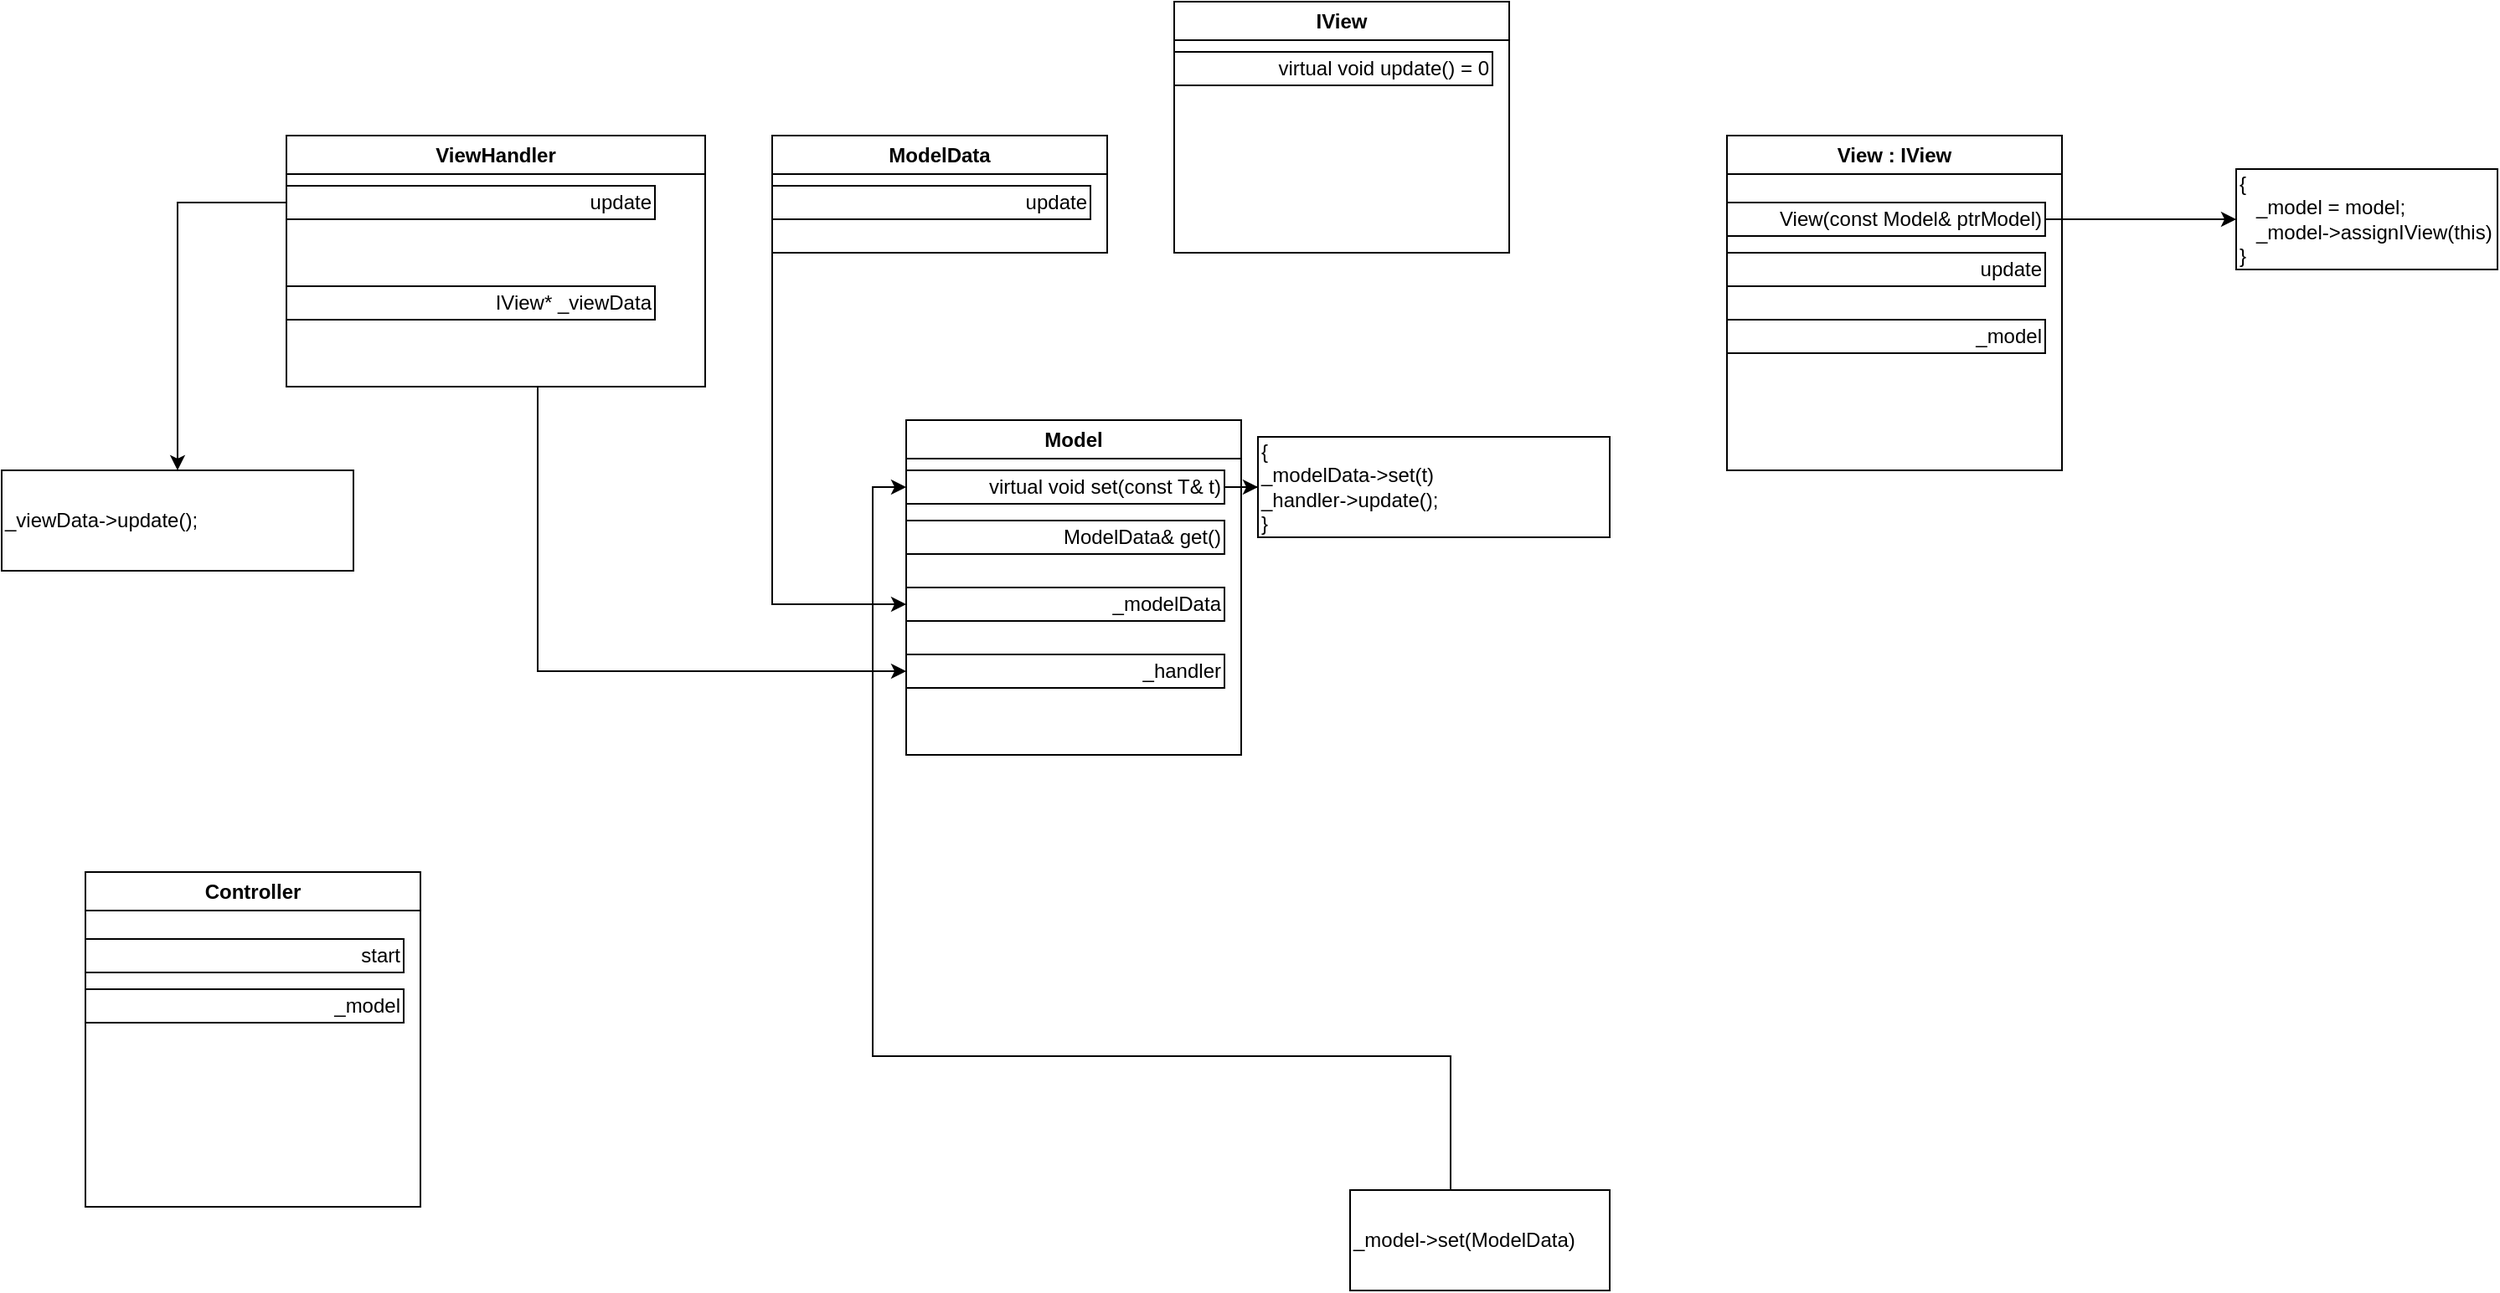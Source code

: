 <mxfile version="21.5.0" type="device">
  <diagram name="Page-1" id="oZowiu_Kfqp32gRZZx8v">
    <mxGraphModel dx="2284" dy="1946" grid="1" gridSize="10" guides="1" tooltips="1" connect="1" arrows="1" fold="1" page="1" pageScale="1" pageWidth="850" pageHeight="1100" math="0" shadow="0">
      <root>
        <mxCell id="0" />
        <mxCell id="1" parent="0" />
        <mxCell id="z0jmMhlCUZg1NA8SBcA4-4" value="Model" style="swimlane;whiteSpace=wrap;html=1;" vertex="1" parent="1">
          <mxGeometry x="140" y="190" width="200" height="200" as="geometry" />
        </mxCell>
        <mxCell id="z0jmMhlCUZg1NA8SBcA4-7" value="virtual void set(const T&amp;amp; t)" style="rounded=0;whiteSpace=wrap;html=1;align=right;" vertex="1" parent="z0jmMhlCUZg1NA8SBcA4-4">
          <mxGeometry y="30" width="190" height="20" as="geometry" />
        </mxCell>
        <mxCell id="z0jmMhlCUZg1NA8SBcA4-13" value="ModelData&amp;amp; get()" style="rounded=0;whiteSpace=wrap;html=1;align=right;" vertex="1" parent="z0jmMhlCUZg1NA8SBcA4-4">
          <mxGeometry y="60" width="190" height="20" as="geometry" />
        </mxCell>
        <mxCell id="z0jmMhlCUZg1NA8SBcA4-15" value="_modelData" style="rounded=0;whiteSpace=wrap;html=1;align=right;" vertex="1" parent="z0jmMhlCUZg1NA8SBcA4-4">
          <mxGeometry y="100" width="190" height="20" as="geometry" />
        </mxCell>
        <mxCell id="z0jmMhlCUZg1NA8SBcA4-31" value="_handler" style="rounded=0;whiteSpace=wrap;html=1;align=right;" vertex="1" parent="z0jmMhlCUZg1NA8SBcA4-4">
          <mxGeometry y="140" width="190" height="20" as="geometry" />
        </mxCell>
        <mxCell id="z0jmMhlCUZg1NA8SBcA4-5" value="Controller" style="swimlane;whiteSpace=wrap;html=1;" vertex="1" parent="1">
          <mxGeometry x="-350" y="460" width="200" height="200" as="geometry" />
        </mxCell>
        <mxCell id="z0jmMhlCUZg1NA8SBcA4-9" value="start" style="rounded=0;whiteSpace=wrap;html=1;align=right;" vertex="1" parent="z0jmMhlCUZg1NA8SBcA4-5">
          <mxGeometry y="40" width="190" height="20" as="geometry" />
        </mxCell>
        <mxCell id="z0jmMhlCUZg1NA8SBcA4-26" value="_model" style="rounded=0;whiteSpace=wrap;html=1;align=right;" vertex="1" parent="z0jmMhlCUZg1NA8SBcA4-5">
          <mxGeometry y="70" width="190" height="20" as="geometry" />
        </mxCell>
        <mxCell id="z0jmMhlCUZg1NA8SBcA4-6" value="View : IView" style="swimlane;whiteSpace=wrap;html=1;" vertex="1" parent="1">
          <mxGeometry x="630" y="20" width="200" height="200" as="geometry" />
        </mxCell>
        <mxCell id="z0jmMhlCUZg1NA8SBcA4-8" value="update" style="rounded=0;whiteSpace=wrap;html=1;align=right;" vertex="1" parent="z0jmMhlCUZg1NA8SBcA4-6">
          <mxGeometry y="70" width="190" height="20" as="geometry" />
        </mxCell>
        <mxCell id="z0jmMhlCUZg1NA8SBcA4-19" value="_model" style="rounded=0;whiteSpace=wrap;html=1;align=right;" vertex="1" parent="z0jmMhlCUZg1NA8SBcA4-6">
          <mxGeometry y="110" width="190" height="20" as="geometry" />
        </mxCell>
        <mxCell id="z0jmMhlCUZg1NA8SBcA4-42" value="View(const Model&amp;amp; ptrModel)" style="rounded=0;whiteSpace=wrap;html=1;align=right;" vertex="1" parent="z0jmMhlCUZg1NA8SBcA4-6">
          <mxGeometry y="40" width="190" height="20" as="geometry" />
        </mxCell>
        <mxCell id="z0jmMhlCUZg1NA8SBcA4-16" style="edgeStyle=orthogonalEdgeStyle;rounded=0;orthogonalLoop=1;jettySize=auto;html=1;entryX=0;entryY=0.5;entryDx=0;entryDy=0;" edge="1" parent="1" source="z0jmMhlCUZg1NA8SBcA4-11" target="z0jmMhlCUZg1NA8SBcA4-15">
          <mxGeometry relative="1" as="geometry">
            <Array as="points">
              <mxPoint x="60" y="125" />
              <mxPoint x="60" y="300" />
            </Array>
          </mxGeometry>
        </mxCell>
        <mxCell id="z0jmMhlCUZg1NA8SBcA4-11" value="ModelData" style="swimlane;whiteSpace=wrap;html=1;" vertex="1" parent="1">
          <mxGeometry x="60" y="20" width="200" height="70" as="geometry" />
        </mxCell>
        <mxCell id="z0jmMhlCUZg1NA8SBcA4-25" value="update" style="rounded=0;whiteSpace=wrap;html=1;align=right;" vertex="1" parent="z0jmMhlCUZg1NA8SBcA4-11">
          <mxGeometry y="30" width="190" height="20" as="geometry" />
        </mxCell>
        <mxCell id="z0jmMhlCUZg1NA8SBcA4-21" style="edgeStyle=orthogonalEdgeStyle;rounded=0;orthogonalLoop=1;jettySize=auto;html=1;entryX=0;entryY=0.5;entryDx=0;entryDy=0;" edge="1" parent="1" source="z0jmMhlCUZg1NA8SBcA4-7" target="z0jmMhlCUZg1NA8SBcA4-22">
          <mxGeometry relative="1" as="geometry">
            <mxPoint x="362.8" y="208.35" as="targetPoint" />
          </mxGeometry>
        </mxCell>
        <mxCell id="z0jmMhlCUZg1NA8SBcA4-22" value="{&lt;br&gt;_modelData-&amp;gt;set(t)&lt;br&gt;_handler-&amp;gt;update();&lt;br&gt;}" style="rounded=0;whiteSpace=wrap;html=1;align=left;" vertex="1" parent="1">
          <mxGeometry x="350" y="200" width="210" height="60" as="geometry" />
        </mxCell>
        <mxCell id="z0jmMhlCUZg1NA8SBcA4-30" style="edgeStyle=orthogonalEdgeStyle;rounded=0;orthogonalLoop=1;jettySize=auto;html=1;entryX=0;entryY=0.5;entryDx=0;entryDy=0;" edge="1" parent="1" source="z0jmMhlCUZg1NA8SBcA4-28" target="z0jmMhlCUZg1NA8SBcA4-7">
          <mxGeometry relative="1" as="geometry">
            <Array as="points">
              <mxPoint x="465" y="570" />
              <mxPoint x="120" y="570" />
              <mxPoint x="120" y="230" />
            </Array>
          </mxGeometry>
        </mxCell>
        <mxCell id="z0jmMhlCUZg1NA8SBcA4-28" value="_model-&amp;gt;set(ModelData)" style="whiteSpace=wrap;html=1;rounded=0;align=left;" vertex="1" parent="1">
          <mxGeometry x="405" y="650" width="155" height="60" as="geometry" />
        </mxCell>
        <mxCell id="z0jmMhlCUZg1NA8SBcA4-34" style="edgeStyle=orthogonalEdgeStyle;rounded=0;orthogonalLoop=1;jettySize=auto;html=1;entryX=0;entryY=0.5;entryDx=0;entryDy=0;" edge="1" parent="1" source="z0jmMhlCUZg1NA8SBcA4-32" target="z0jmMhlCUZg1NA8SBcA4-31">
          <mxGeometry relative="1" as="geometry">
            <Array as="points">
              <mxPoint x="-80" y="340" />
            </Array>
          </mxGeometry>
        </mxCell>
        <mxCell id="z0jmMhlCUZg1NA8SBcA4-32" value="ViewHandler" style="swimlane;whiteSpace=wrap;html=1;" vertex="1" parent="1">
          <mxGeometry x="-230" y="20" width="250" height="150" as="geometry" />
        </mxCell>
        <mxCell id="z0jmMhlCUZg1NA8SBcA4-33" value="update" style="rounded=0;whiteSpace=wrap;html=1;align=right;" vertex="1" parent="z0jmMhlCUZg1NA8SBcA4-32">
          <mxGeometry y="30" width="220" height="20" as="geometry" />
        </mxCell>
        <mxCell id="z0jmMhlCUZg1NA8SBcA4-35" value="IView* _viewData" style="rounded=0;whiteSpace=wrap;html=1;align=right;" vertex="1" parent="z0jmMhlCUZg1NA8SBcA4-32">
          <mxGeometry y="90" width="220" height="20" as="geometry" />
        </mxCell>
        <mxCell id="z0jmMhlCUZg1NA8SBcA4-38" value="_viewData-&amp;gt;update();" style="rounded=0;whiteSpace=wrap;html=1;align=left;" vertex="1" parent="1">
          <mxGeometry x="-400" y="220" width="210" height="60" as="geometry" />
        </mxCell>
        <mxCell id="z0jmMhlCUZg1NA8SBcA4-36" style="edgeStyle=orthogonalEdgeStyle;rounded=0;orthogonalLoop=1;jettySize=auto;html=1;entryX=0.5;entryY=0;entryDx=0;entryDy=0;" edge="1" parent="1" source="z0jmMhlCUZg1NA8SBcA4-33" target="z0jmMhlCUZg1NA8SBcA4-38">
          <mxGeometry relative="1" as="geometry">
            <mxPoint x="-290" y="190" as="targetPoint" />
            <Array as="points">
              <mxPoint x="-295" y="60" />
            </Array>
          </mxGeometry>
        </mxCell>
        <mxCell id="z0jmMhlCUZg1NA8SBcA4-39" value="IView" style="swimlane;whiteSpace=wrap;html=1;" vertex="1" parent="1">
          <mxGeometry x="300" y="-60" width="200" height="150" as="geometry" />
        </mxCell>
        <mxCell id="z0jmMhlCUZg1NA8SBcA4-40" value="virtual void update() = 0" style="rounded=0;whiteSpace=wrap;html=1;align=right;" vertex="1" parent="z0jmMhlCUZg1NA8SBcA4-39">
          <mxGeometry y="30" width="190" height="20" as="geometry" />
        </mxCell>
        <mxCell id="z0jmMhlCUZg1NA8SBcA4-44" value="{&lt;br&gt;&lt;div style=&quot;&quot;&gt;&amp;nbsp; &amp;nbsp;_model = model;&lt;br&gt;&amp;nbsp; &amp;nbsp;_model-&amp;gt;assignIView(this)&lt;/div&gt;}" style="whiteSpace=wrap;html=1;align=left;rounded=0;" vertex="1" parent="1">
          <mxGeometry x="934" y="40" width="156" height="60" as="geometry" />
        </mxCell>
        <mxCell id="z0jmMhlCUZg1NA8SBcA4-45" value="" style="edgeStyle=orthogonalEdgeStyle;rounded=0;orthogonalLoop=1;jettySize=auto;html=1;" edge="1" parent="1" source="z0jmMhlCUZg1NA8SBcA4-42" target="z0jmMhlCUZg1NA8SBcA4-44">
          <mxGeometry relative="1" as="geometry" />
        </mxCell>
      </root>
    </mxGraphModel>
  </diagram>
</mxfile>
